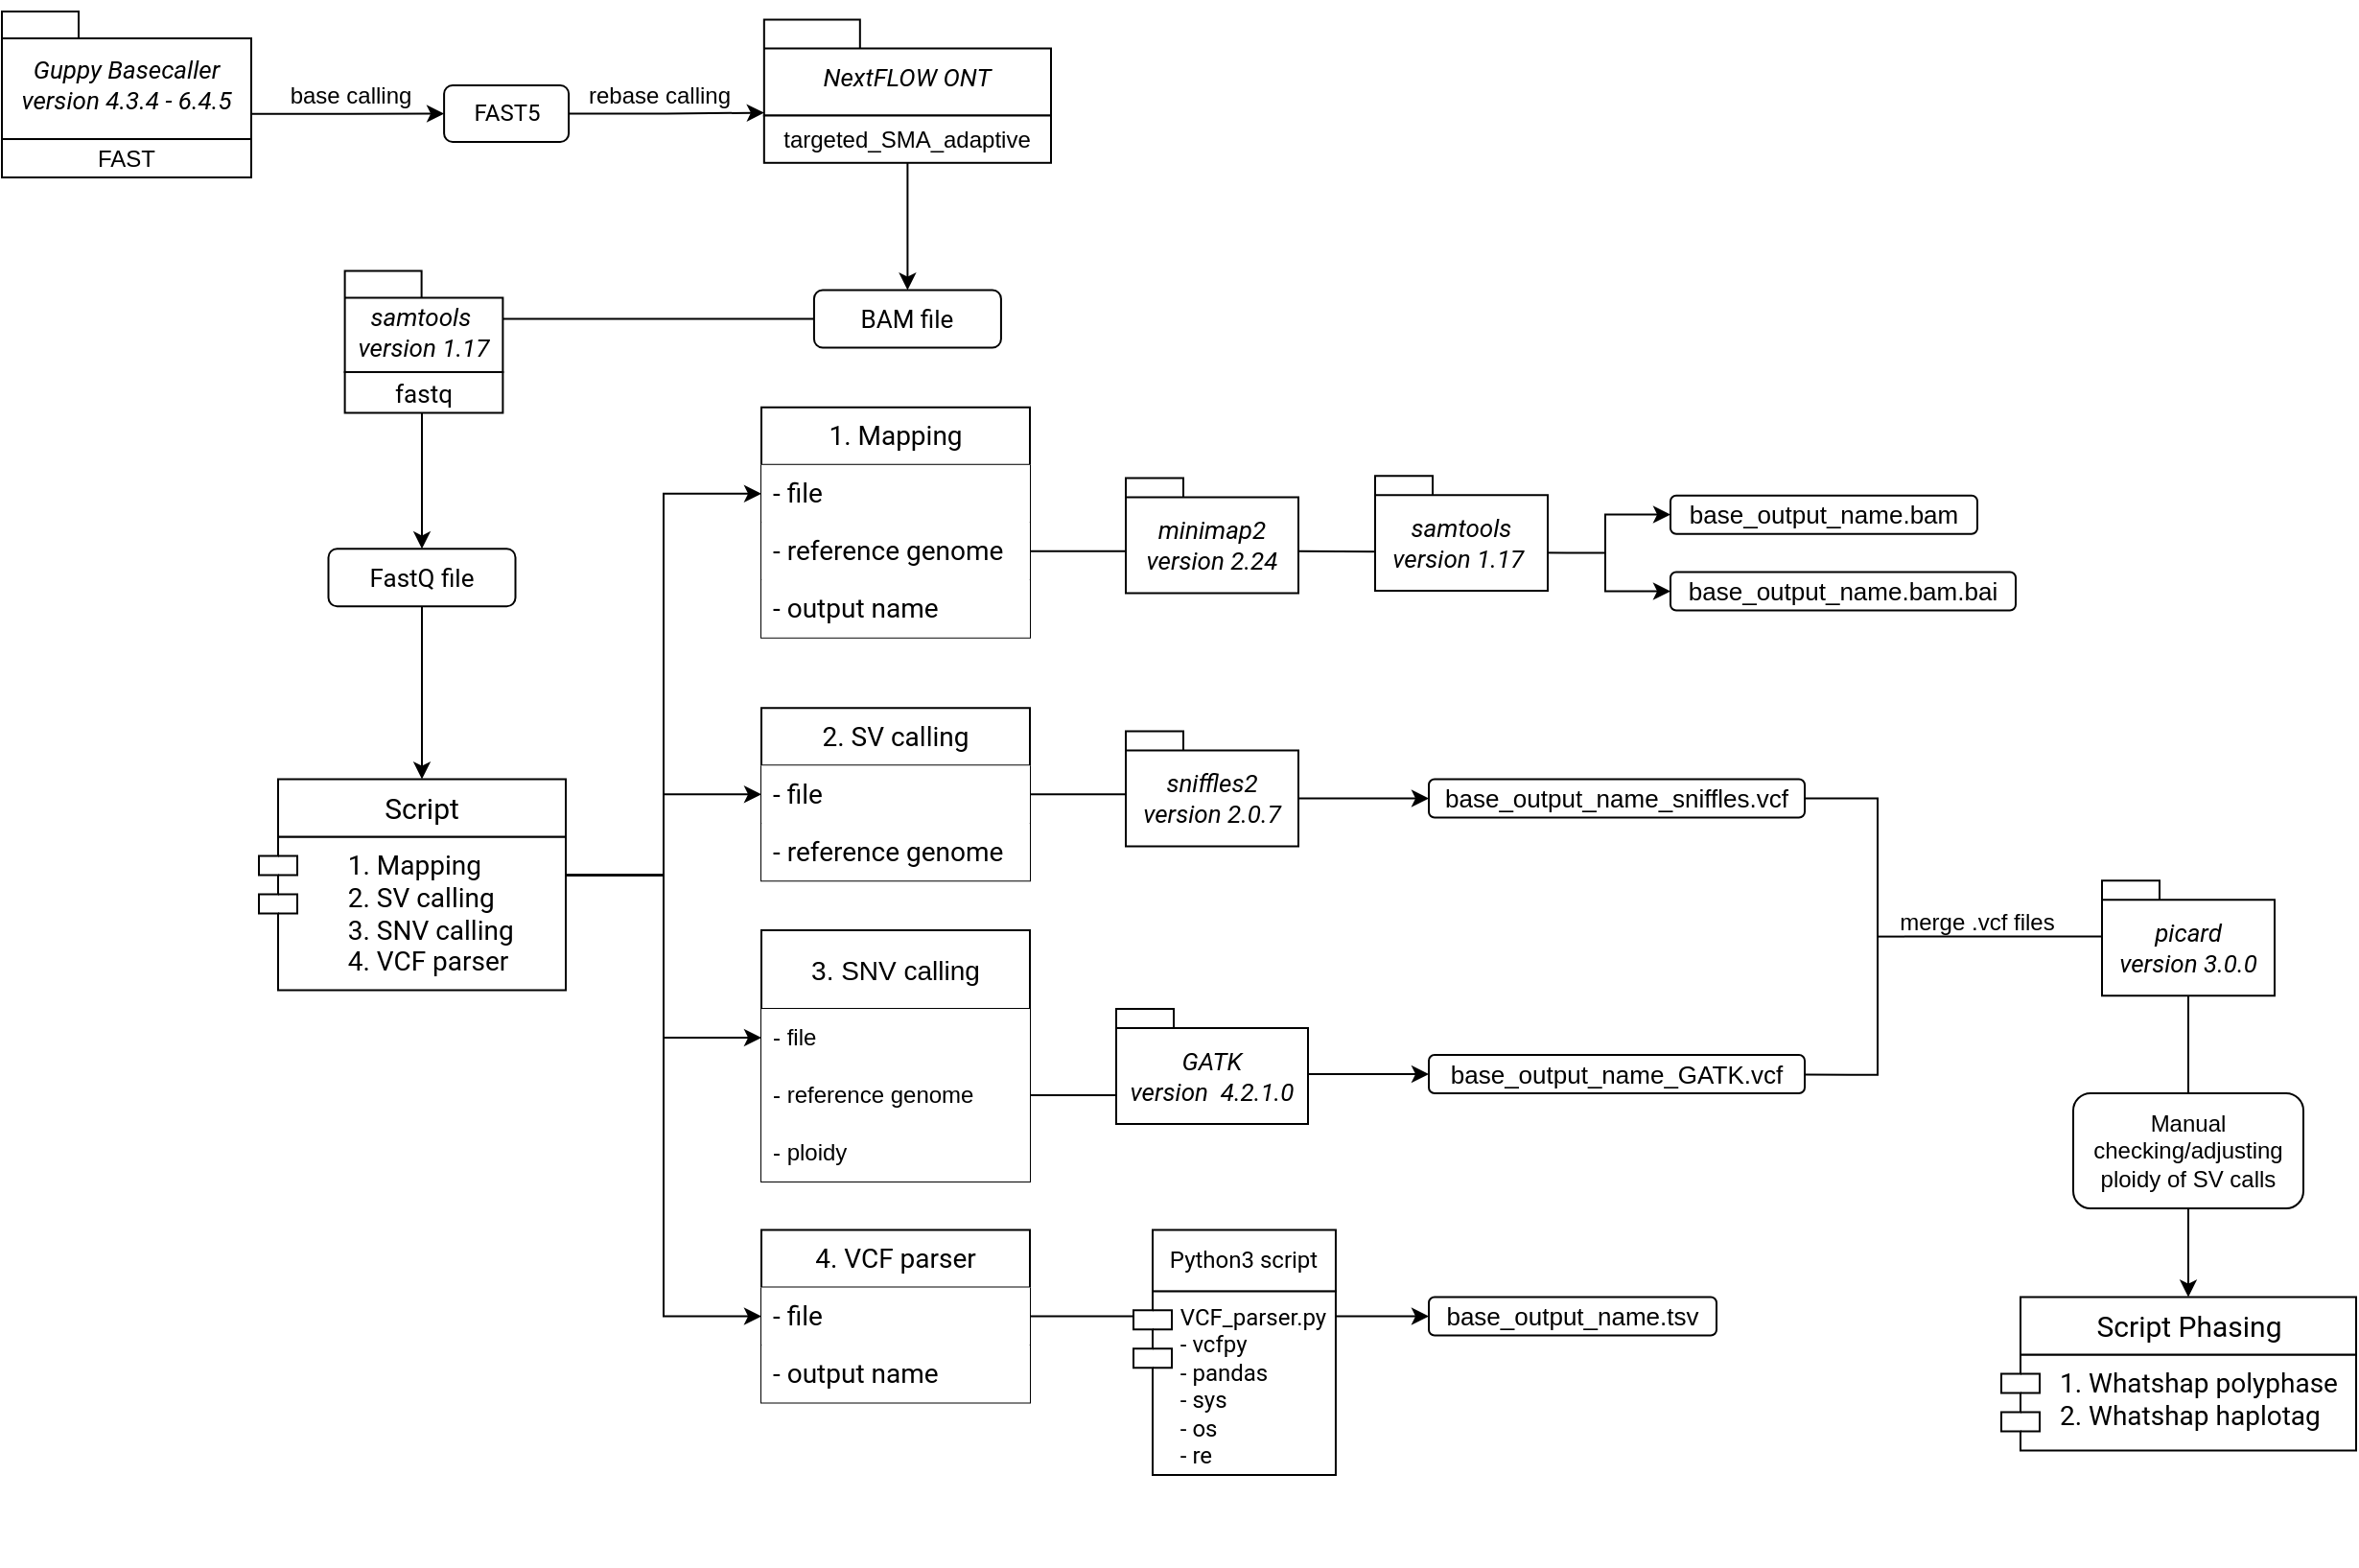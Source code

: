 <mxfile version="21.6.8" type="github">
  <diagram name="Page-1" id="vcV-yVb5MliYD7OHsdSn">
    <mxGraphModel dx="1434" dy="878" grid="1" gridSize="10" guides="1" tooltips="1" connect="1" arrows="1" fold="1" page="1" pageScale="1" pageWidth="1654" pageHeight="1169" math="0" shadow="0">
      <root>
        <mxCell id="0" />
        <mxCell id="1" parent="0" />
        <mxCell id="H34V7Ri5q2Nj2kquJj98-55" style="edgeStyle=orthogonalEdgeStyle;rounded=0;orthogonalLoop=1;jettySize=auto;html=1;exitX=1;exitY=0.5;exitDx=0;exitDy=0;entryX=0;entryY=0.5;entryDx=0;entryDy=0;strokeWidth=1;entryPerimeter=0;endArrow=none;endFill=0;" parent="1" source="TnzUW3G3kLykprTefT0Z-3" target="H34V7Ri5q2Nj2kquJj98-54" edge="1">
          <mxGeometry relative="1" as="geometry" />
        </mxCell>
        <mxCell id="H34V7Ri5q2Nj2kquJj98-65" style="edgeStyle=orthogonalEdgeStyle;rounded=0;orthogonalLoop=1;jettySize=auto;html=1;exitX=1;exitY=0.5;exitDx=0;exitDy=0;entryX=0;entryY=0.5;entryDx=0;entryDy=0;" parent="1" source="TnzUW3G3kLykprTefT0Z-24" target="TnzUW3G3kLykprTefT0Z-14" edge="1">
          <mxGeometry relative="1" as="geometry" />
        </mxCell>
        <mxCell id="H34V7Ri5q2Nj2kquJj98-64" style="edgeStyle=orthogonalEdgeStyle;rounded=0;orthogonalLoop=1;jettySize=auto;html=1;exitX=1;exitY=0.5;exitDx=0;exitDy=0;entryX=0;entryY=0.5;entryDx=0;entryDy=0;" parent="1" source="TnzUW3G3kLykprTefT0Z-20" target="TnzUW3G3kLykprTefT0Z-15" edge="1">
          <mxGeometry relative="1" as="geometry" />
        </mxCell>
        <mxCell id="TnzUW3G3kLykprTefT0Z-1" value="1. Mapping" style="swimlane;fontStyle=0;childLayout=stackLayout;horizontal=1;startSize=30;horizontalStack=0;resizeParent=1;resizeParentMax=0;resizeLast=0;collapsible=1;marginBottom=0;whiteSpace=wrap;html=1;fontFamily=Roboto;fontSource=https%3A%2F%2Ffonts.googleapis.com%2Fcss%3Ffamily%3DRoboto;fontSize=14;" parent="1" vertex="1">
          <mxGeometry x="456" y="276.39" width="140" height="120" as="geometry" />
        </mxCell>
        <mxCell id="TnzUW3G3kLykprTefT0Z-2" value="- file" style="text;align=left;verticalAlign=middle;spacingLeft=4;spacingRight=4;overflow=hidden;points=[[0,0.5],[1,0.5]];portConstraint=eastwest;rotatable=0;whiteSpace=wrap;html=1;fontFamily=Roboto;fontSource=https%3A%2F%2Ffonts.googleapis.com%2Fcss%3Ffamily%3DRoboto;fontSize=14;fillColor=default;" parent="TnzUW3G3kLykprTefT0Z-1" vertex="1">
          <mxGeometry y="30" width="140" height="30" as="geometry" />
        </mxCell>
        <mxCell id="TnzUW3G3kLykprTefT0Z-3" value="- reference genome" style="text;align=left;verticalAlign=middle;spacingLeft=4;spacingRight=4;overflow=hidden;points=[[0,0.5],[1,0.5]];portConstraint=eastwest;rotatable=0;whiteSpace=wrap;html=1;fontFamily=Roboto;fontSource=https%3A%2F%2Ffonts.googleapis.com%2Fcss%3Ffamily%3DRoboto;fontSize=14;fillColor=default;" parent="TnzUW3G3kLykprTefT0Z-1" vertex="1">
          <mxGeometry y="60" width="140" height="30" as="geometry" />
        </mxCell>
        <mxCell id="TnzUW3G3kLykprTefT0Z-4" value="- output name" style="text;align=left;verticalAlign=middle;spacingLeft=4;spacingRight=4;overflow=hidden;points=[[0,0.5],[1,0.5]];portConstraint=eastwest;rotatable=0;whiteSpace=wrap;html=1;fontFamily=Roboto;fontSource=https%3A%2F%2Ffonts.googleapis.com%2Fcss%3Ffamily%3DRoboto;fontSize=14;fillColor=default;" parent="TnzUW3G3kLykprTefT0Z-1" vertex="1">
          <mxGeometry y="90" width="140" height="30" as="geometry" />
        </mxCell>
        <mxCell id="H34V7Ri5q2Nj2kquJj98-80" style="edgeStyle=orthogonalEdgeStyle;rounded=0;orthogonalLoop=1;jettySize=auto;html=1;exitX=1;exitY=0.5;exitDx=0;exitDy=0;entryX=0;entryY=0;entryDx=0;entryDy=48.5;entryPerimeter=0;" parent="1" source="TnzUW3G3kLykprTefT0Z-5" target="H34V7Ri5q2Nj2kquJj98-21" edge="1">
          <mxGeometry relative="1" as="geometry" />
        </mxCell>
        <mxCell id="TnzUW3G3kLykprTefT0Z-5" value="FAST5" style="rounded=1;whiteSpace=wrap;html=1;fontFamily=Roboto;fontSource=https%3A%2F%2Ffonts.googleapis.com%2Fcss%3Ffamily%3DRoboto;" parent="1" vertex="1">
          <mxGeometry x="290.55" y="108.51" width="65" height="29.49" as="geometry" />
        </mxCell>
        <mxCell id="TnzUW3G3kLykprTefT0Z-10" value="&lt;font style=&quot;font-size: 13px;&quot;&gt;minimap2&lt;br style=&quot;font-size: 13px;&quot;&gt;version 2.24&lt;br style=&quot;font-size: 13px;&quot;&gt;&lt;/font&gt;" style="shape=folder;fontStyle=2;spacingTop=10;tabWidth=30;tabHeight=10;tabPosition=left;html=1;whiteSpace=wrap;fontFamily=Roboto;fontSource=https%3A%2F%2Ffonts.googleapis.com%2Fcss%3Ffamily%3DRoboto;fontSize=13;" parent="1" vertex="1">
          <mxGeometry x="646" y="313.25" width="90" height="60" as="geometry" />
        </mxCell>
        <mxCell id="TnzUW3G3kLykprTefT0Z-12" value="&lt;font style=&quot;font-size: 13px;&quot;&gt;sniffles2&lt;br style=&quot;font-size: 13px;&quot;&gt;version 2.0.7&lt;br style=&quot;font-size: 13px;&quot;&gt;&lt;/font&gt;" style="shape=folder;fontStyle=2;spacingTop=10;tabWidth=30;tabHeight=10;tabPosition=left;html=1;whiteSpace=wrap;fontFamily=Roboto;fontSource=https%3A%2F%2Ffonts.googleapis.com%2Fcss%3Ffamily%3DRoboto;fontSize=13;" parent="1" vertex="1">
          <mxGeometry x="646" y="445.25" width="90" height="60" as="geometry" />
        </mxCell>
        <mxCell id="TnzUW3G3kLykprTefT0Z-13" value="base_output_name.bam" style="rounded=1;whiteSpace=wrap;html=1;align=center;fontSize=13;" parent="1" vertex="1">
          <mxGeometry x="930" y="322.391" width="160" height="20" as="geometry" />
        </mxCell>
        <mxCell id="TnzUW3G3kLykprTefT0Z-14" value="base_output_name.tsv" style="rounded=1;whiteSpace=wrap;html=1;fontSize=13;" parent="1" vertex="1">
          <mxGeometry x="804" y="740.25" width="150" height="20" as="geometry" />
        </mxCell>
        <mxCell id="TnzUW3G3kLykprTefT0Z-15" value="base_output_name_sniffles.vcf" style="rounded=1;whiteSpace=wrap;html=1;fontSize=13;" parent="1" vertex="1">
          <mxGeometry x="804" y="470.25" width="196" height="20" as="geometry" />
        </mxCell>
        <mxCell id="TnzUW3G3kLykprTefT0Z-17" value="base_output_name.bam.bai" style="rounded=1;whiteSpace=wrap;html=1;fontSize=13;" parent="1" vertex="1">
          <mxGeometry x="930" y="362.25" width="180" height="20" as="geometry" />
        </mxCell>
        <mxCell id="TnzUW3G3kLykprTefT0Z-19" value="2. SV calling" style="swimlane;fontStyle=0;childLayout=stackLayout;horizontal=1;startSize=30;horizontalStack=0;resizeParent=1;resizeParentMax=0;resizeLast=0;collapsible=1;marginBottom=0;whiteSpace=wrap;html=1;fontFamily=Roboto;fontSource=https%3A%2F%2Ffonts.googleapis.com%2Fcss%3Ffamily%3DRoboto;fontSize=14;" parent="1" vertex="1">
          <mxGeometry x="456" y="433.12" width="140" height="90" as="geometry" />
        </mxCell>
        <mxCell id="TnzUW3G3kLykprTefT0Z-20" value="- file" style="text;strokeColor=none;fillColor=default;align=left;verticalAlign=middle;spacingLeft=4;spacingRight=4;overflow=hidden;points=[[0,0.5],[1,0.5]];portConstraint=eastwest;rotatable=0;whiteSpace=wrap;html=1;fontFamily=Roboto;fontSource=https%3A%2F%2Ffonts.googleapis.com%2Fcss%3Ffamily%3DRoboto;fontSize=14;" parent="TnzUW3G3kLykprTefT0Z-19" vertex="1">
          <mxGeometry y="30" width="140" height="30" as="geometry" />
        </mxCell>
        <mxCell id="TnzUW3G3kLykprTefT0Z-21" value="- reference genome" style="text;strokeColor=none;fillColor=default;align=left;verticalAlign=middle;spacingLeft=4;spacingRight=4;overflow=hidden;points=[[0,0.5],[1,0.5]];portConstraint=eastwest;rotatable=0;whiteSpace=wrap;html=1;fontFamily=Roboto;fontSource=https%3A%2F%2Ffonts.googleapis.com%2Fcss%3Ffamily%3DRoboto;fontSize=14;" parent="TnzUW3G3kLykprTefT0Z-19" vertex="1">
          <mxGeometry y="60" width="140" height="30" as="geometry" />
        </mxCell>
        <mxCell id="TnzUW3G3kLykprTefT0Z-23" value="4. VCF parser" style="swimlane;fontStyle=0;childLayout=stackLayout;horizontal=1;startSize=30;horizontalStack=0;resizeParent=1;resizeParentMax=0;resizeLast=0;collapsible=1;marginBottom=0;whiteSpace=wrap;html=1;fontFamily=Roboto;fontSource=https%3A%2F%2Ffonts.googleapis.com%2Fcss%3Ffamily%3DRoboto;fontSize=14;" parent="1" vertex="1">
          <mxGeometry x="456" y="705.25" width="140" height="90" as="geometry">
            <mxRectangle x="515" y="570" width="110" height="30" as="alternateBounds" />
          </mxGeometry>
        </mxCell>
        <mxCell id="TnzUW3G3kLykprTefT0Z-24" value="- file" style="text;strokeColor=none;fillColor=default;align=left;verticalAlign=middle;spacingLeft=4;spacingRight=4;overflow=hidden;points=[[0,0.5],[1,0.5]];portConstraint=eastwest;rotatable=0;whiteSpace=wrap;html=1;fontFamily=Roboto;fontSource=https%3A%2F%2Ffonts.googleapis.com%2Fcss%3Ffamily%3DRoboto;fontSize=14;" parent="TnzUW3G3kLykprTefT0Z-23" vertex="1">
          <mxGeometry y="30" width="140" height="30" as="geometry" />
        </mxCell>
        <mxCell id="TnzUW3G3kLykprTefT0Z-25" value="- output name" style="text;strokeColor=none;fillColor=default;align=left;verticalAlign=middle;spacingLeft=4;spacingRight=4;overflow=hidden;points=[[0,0.5],[1,0.5]];portConstraint=eastwest;rotatable=0;whiteSpace=wrap;html=1;fontFamily=Roboto;fontSource=https%3A%2F%2Ffonts.googleapis.com%2Fcss%3Ffamily%3DRoboto;fontSize=14;" parent="TnzUW3G3kLykprTefT0Z-23" vertex="1">
          <mxGeometry y="60" width="140" height="30" as="geometry" />
        </mxCell>
        <mxCell id="H34V7Ri5q2Nj2kquJj98-2" value="" style="group;fontFamily=Roboto;fontSource=https%3A%2F%2Ffonts.googleapis.com%2Fcss%3Ffamily%3DRoboto;" parent="1" vertex="1" connectable="0">
          <mxGeometry x="194" y="470.25" width="160" height="140" as="geometry" />
        </mxCell>
        <mxCell id="TnzUW3G3kLykprTefT0Z-8" value="&lt;div style=&quot;text-align: center; font-size: 14px;&quot;&gt;&lt;/div&gt;&lt;div style=&quot;text-align: left; font-size: 14px;&quot;&gt;&lt;span style=&quot;background-color: initial; font-size: 14px;&quot;&gt;1. Mapping&lt;/span&gt;&lt;/div&gt;&lt;div style=&quot;text-align: left; font-size: 14px;&quot;&gt;&lt;span style=&quot;background-color: initial; font-size: 14px;&quot;&gt;2. SV calling&lt;/span&gt;&lt;/div&gt;&lt;div style=&quot;text-align: left; font-size: 14px;&quot;&gt;&lt;span style=&quot;background-color: initial; font-size: 14px;&quot;&gt;3. SNV calling&lt;/span&gt;&lt;/div&gt;&lt;div style=&quot;text-align: left; font-size: 14px;&quot;&gt;&lt;span style=&quot;background-color: initial; font-size: 14px;&quot;&gt;4. VCF parser&amp;nbsp;&lt;/span&gt;&lt;/div&gt;" style="shape=module;align=left;spacingLeft=20;align=center;verticalAlign=top;whiteSpace=wrap;html=1;fontFamily=Roboto;fontSource=https%3A%2F%2Ffonts.googleapis.com%2Fcss%3Ffamily%3DRoboto;fontSize=14;" parent="H34V7Ri5q2Nj2kquJj98-2" vertex="1">
          <mxGeometry y="30" width="160" height="80" as="geometry" />
        </mxCell>
        <mxCell id="H34V7Ri5q2Nj2kquJj98-1" value="Script" style="rounded=0;whiteSpace=wrap;html=1;fontFamily=Roboto;fontSource=https%3A%2F%2Ffonts.googleapis.com%2Fcss%3Ffamily%3DRoboto;fontSize=15;" parent="H34V7Ri5q2Nj2kquJj98-2" vertex="1">
          <mxGeometry x="10" width="150" height="30" as="geometry" />
        </mxCell>
        <mxCell id="H34V7Ri5q2Nj2kquJj98-24" value="" style="group" parent="1" vertex="1" connectable="0">
          <mxGeometry x="70" y="80" width="120" height="76.51" as="geometry" />
        </mxCell>
        <mxCell id="H34V7Ri5q2Nj2kquJj98-32" value="" style="group" parent="H34V7Ri5q2Nj2kquJj98-24" vertex="1" connectable="0">
          <mxGeometry width="120" height="76.51" as="geometry" />
        </mxCell>
        <mxCell id="H34V7Ri5q2Nj2kquJj98-14" value="&lt;font style=&quot;font-size: 13px;&quot;&gt;&lt;i style=&quot;font-weight: normal;&quot;&gt;Guppy Basecaller&lt;br&gt;&lt;/i&gt;&lt;span style=&quot;font-weight: 400;&quot;&gt;&lt;i&gt;version 4.3.4 - 6.4.5&lt;/i&gt;&lt;/span&gt;&lt;br&gt;&lt;/font&gt;" style="shape=folder;fontStyle=1;spacingTop=10;tabWidth=40;tabHeight=14;tabPosition=left;html=1;whiteSpace=wrap;fontFamily=Roboto;fontSource=https%3A%2F%2Ffonts.googleapis.com%2Fcss%3Ffamily%3DRoboto;fontSize=13;" parent="H34V7Ri5q2Nj2kquJj98-32" vertex="1">
          <mxGeometry x="-10" y="-10" width="130" height="66.51" as="geometry" />
        </mxCell>
        <mxCell id="H34V7Ri5q2Nj2kquJj98-22" value="FAST" style="rounded=0;whiteSpace=wrap;html=1;" parent="H34V7Ri5q2Nj2kquJj98-32" vertex="1">
          <mxGeometry x="-10" y="56.51" width="130" height="20" as="geometry" />
        </mxCell>
        <mxCell id="H34V7Ri5q2Nj2kquJj98-26" value="" style="group" parent="1" vertex="1" connectable="0">
          <mxGeometry x="457.41" y="64.25" width="149.59" height="110" as="geometry" />
        </mxCell>
        <mxCell id="H34V7Ri5q2Nj2kquJj98-43" value="" style="group;fontSize=14;" parent="H34V7Ri5q2Nj2kquJj98-26" vertex="1" connectable="0">
          <mxGeometry width="149.59" height="110" as="geometry" />
        </mxCell>
        <mxCell id="H34V7Ri5q2Nj2kquJj98-21" value="&lt;font style=&quot;font-size: 13px;&quot;&gt;&lt;span style=&quot;font-weight: 400;&quot;&gt;&lt;i&gt;NextFLOW ONT&lt;/i&gt;&lt;/span&gt;&lt;br&gt;&lt;/font&gt;" style="shape=folder;fontStyle=1;spacingTop=10;tabWidth=50;tabHeight=15;tabPosition=left;html=1;whiteSpace=wrap;fontFamily=Roboto;fontSource=https%3A%2F%2Ffonts.googleapis.com%2Fcss%3Ffamily%3DRoboto;fontSize=13;" parent="H34V7Ri5q2Nj2kquJj98-43" vertex="1">
          <mxGeometry y="10" width="149.59" height="50" as="geometry" />
        </mxCell>
        <mxCell id="H34V7Ri5q2Nj2kquJj98-25" value="targeted_SMA_adaptive" style="rounded=0;whiteSpace=wrap;html=1;" parent="H34V7Ri5q2Nj2kquJj98-43" vertex="1">
          <mxGeometry y="60" width="149.59" height="24.65" as="geometry" />
        </mxCell>
        <mxCell id="H34V7Ri5q2Nj2kquJj98-29" value="rebase calling" style="text;html=1;strokeColor=none;fillColor=none;align=center;verticalAlign=middle;whiteSpace=wrap;rounded=0;" parent="1" vertex="1">
          <mxGeometry x="357.55" y="98.74" width="90" height="30" as="geometry" />
        </mxCell>
        <mxCell id="H34V7Ri5q2Nj2kquJj98-30" value="base calling" style="text;html=1;strokeColor=none;fillColor=none;align=center;verticalAlign=middle;whiteSpace=wrap;rounded=0;" parent="1" vertex="1">
          <mxGeometry x="196.74" y="98.74" width="90" height="30" as="geometry" />
        </mxCell>
        <mxCell id="H34V7Ri5q2Nj2kquJj98-85" style="edgeStyle=orthogonalEdgeStyle;rounded=0;orthogonalLoop=1;jettySize=auto;html=1;exitX=0.5;exitY=1;exitDx=0;exitDy=0;entryX=0.5;entryY=0;entryDx=0;entryDy=0;" parent="1" source="H34V7Ri5q2Nj2kquJj98-35" target="H34V7Ri5q2Nj2kquJj98-1" edge="1">
          <mxGeometry relative="1" as="geometry" />
        </mxCell>
        <mxCell id="H34V7Ri5q2Nj2kquJj98-35" value="FastQ file" style="rounded=1;whiteSpace=wrap;html=1;fontFamily=Roboto;fontSource=https%3A%2F%2Ffonts.googleapis.com%2Fcss%3Ffamily%3DRoboto;fontSize=13;" parent="1" vertex="1">
          <mxGeometry x="230.25" y="350.14" width="97.5" height="30" as="geometry" />
        </mxCell>
        <mxCell id="H34V7Ri5q2Nj2kquJj98-88" style="edgeStyle=orthogonalEdgeStyle;rounded=0;orthogonalLoop=1;jettySize=auto;html=1;exitX=0;exitY=0.5;exitDx=0;exitDy=0;entryX=0.5;entryY=0;entryDx=0;entryDy=0;" parent="1" source="H34V7Ri5q2Nj2kquJj98-36" target="H34V7Ri5q2Nj2kquJj98-35" edge="1">
          <mxGeometry relative="1" as="geometry" />
        </mxCell>
        <mxCell id="H34V7Ri5q2Nj2kquJj98-36" value="BAM file" style="rounded=1;whiteSpace=wrap;html=1;fontFamily=Roboto;fontSource=https%3A%2F%2Ffonts.googleapis.com%2Fcss%3Ffamily%3DRoboto;fontSize=13;" parent="1" vertex="1">
          <mxGeometry x="483.46" y="215.25" width="97.5" height="30" as="geometry" />
        </mxCell>
        <mxCell id="H34V7Ri5q2Nj2kquJj98-40" value="" style="group" parent="1" vertex="1" connectable="0">
          <mxGeometry x="238.81" y="205.25" width="82.38" height="74" as="geometry" />
        </mxCell>
        <mxCell id="TnzUW3G3kLykprTefT0Z-18" value="&lt;font style=&quot;font-size: 13px;&quot;&gt;&lt;span style=&quot;font-weight: normal;&quot;&gt;samtools&amp;nbsp;&lt;br&gt;version 1.17&lt;/span&gt;&lt;br&gt;&lt;/font&gt;" style="shape=folder;fontStyle=3;spacingTop=10;tabWidth=40;tabHeight=14;tabPosition=left;html=1;whiteSpace=wrap;fontFamily=Roboto;fontSource=https%3A%2F%2Ffonts.googleapis.com%2Fcss%3Ffamily%3DRoboto;fontSize=13;" parent="H34V7Ri5q2Nj2kquJj98-40" vertex="1">
          <mxGeometry width="82.38" height="52.724" as="geometry" />
        </mxCell>
        <mxCell id="H34V7Ri5q2Nj2kquJj98-39" value="&lt;font style=&quot;font-size: 13px;&quot; data-font-src=&quot;https://fonts.googleapis.com/css?family=Roboto&quot; face=&quot;Roboto&quot;&gt;fastq&lt;/font&gt;" style="rounded=0;whiteSpace=wrap;html=1;fontSize=13;" parent="H34V7Ri5q2Nj2kquJj98-40" vertex="1">
          <mxGeometry y="52.724" width="82.38" height="21.276" as="geometry" />
        </mxCell>
        <mxCell id="H34V7Ri5q2Nj2kquJj98-49" value="" style="group;fontFamily=Roboto;fontSource=https%3A%2F%2Ffonts.googleapis.com%2Fcss%3Ffamily%3DRoboto;fontSize=14;" parent="1" vertex="1" connectable="0">
          <mxGeometry x="650" y="705.25" width="150" height="149" as="geometry" />
        </mxCell>
        <mxCell id="H34V7Ri5q2Nj2kquJj98-50" value="&lt;div style=&quot;text-align: center; font-size: 12px;&quot;&gt;&lt;/div&gt;&lt;div style=&quot;text-align: left; font-size: 12px;&quot;&gt;&lt;font style=&quot;font-size: 12px;&quot;&gt;VCF_parser.py&lt;/font&gt;&lt;/div&gt;&lt;div style=&quot;text-align: left; font-size: 12px;&quot;&gt;&lt;font style=&quot;font-size: 12px;&quot;&gt;- vcfpy&lt;/font&gt;&lt;/div&gt;&lt;div style=&quot;text-align: left; font-size: 12px;&quot;&gt;&lt;font style=&quot;font-size: 12px;&quot;&gt;- pandas&lt;/font&gt;&lt;/div&gt;&lt;div style=&quot;text-align: left; font-size: 12px;&quot;&gt;&lt;font style=&quot;font-size: 12px;&quot;&gt;- sys&lt;/font&gt;&lt;/div&gt;&lt;div style=&quot;text-align: left; font-size: 12px;&quot;&gt;&lt;font style=&quot;font-size: 12px;&quot;&gt;- os&lt;/font&gt;&lt;/div&gt;&lt;div style=&quot;text-align: left; font-size: 12px;&quot;&gt;&lt;font style=&quot;font-size: 12px;&quot;&gt;- re&lt;/font&gt;&lt;/div&gt;" style="shape=module;align=left;spacingLeft=20;align=center;verticalAlign=top;whiteSpace=wrap;html=1;fontFamily=Roboto;fontSource=https%3A%2F%2Ffonts.googleapis.com%2Fcss%3Ffamily%3DRoboto;fontSize=12;" parent="H34V7Ri5q2Nj2kquJj98-49" vertex="1">
          <mxGeometry y="31.929" width="105.469" height="95.786" as="geometry" />
        </mxCell>
        <mxCell id="H34V7Ri5q2Nj2kquJj98-51" value="Python3 script" style="rounded=0;whiteSpace=wrap;html=1;fontFamily=Roboto;fontSource=https%3A%2F%2Ffonts.googleapis.com%2Fcss%3Ffamily%3DRoboto;fontSize=12;" parent="H34V7Ri5q2Nj2kquJj98-49" vertex="1">
          <mxGeometry x="10" width="95.47" height="31.93" as="geometry" />
        </mxCell>
        <mxCell id="H34V7Ri5q2Nj2kquJj98-58" value="" style="group" parent="1" vertex="1" connectable="0">
          <mxGeometry x="876" y="332.25" width="40" height="40" as="geometry" />
        </mxCell>
        <mxCell id="H34V7Ri5q2Nj2kquJj98-54" value="" style="strokeWidth=1;html=1;shape=mxgraph.flowchart.annotation_2;align=left;labelPosition=right;pointerEvents=1;" parent="H34V7Ri5q2Nj2kquJj98-58" vertex="1">
          <mxGeometry width="40" height="40" as="geometry" />
        </mxCell>
        <mxCell id="H34V7Ri5q2Nj2kquJj98-68" style="edgeStyle=orthogonalEdgeStyle;rounded=0;orthogonalLoop=1;jettySize=auto;html=1;exitX=1;exitY=1;exitDx=0;exitDy=0;exitPerimeter=0;entryX=0;entryY=0.5;entryDx=0;entryDy=0;" parent="1" source="H34V7Ri5q2Nj2kquJj98-54" target="TnzUW3G3kLykprTefT0Z-17" edge="1">
          <mxGeometry relative="1" as="geometry">
            <mxPoint x="926" y="373.25" as="targetPoint" />
          </mxGeometry>
        </mxCell>
        <mxCell id="H34V7Ri5q2Nj2kquJj98-79" style="edgeStyle=orthogonalEdgeStyle;rounded=0;orthogonalLoop=1;jettySize=auto;html=1;exitX=1;exitY=0;exitDx=0;exitDy=0;exitPerimeter=0;entryX=0;entryY=0.5;entryDx=0;entryDy=0;" parent="1" source="H34V7Ri5q2Nj2kquJj98-54" target="TnzUW3G3kLykprTefT0Z-13" edge="1">
          <mxGeometry relative="1" as="geometry" />
        </mxCell>
        <mxCell id="TnzUW3G3kLykprTefT0Z-11" value="&lt;font style=&quot;font-size: 13px;&quot;&gt;samtools&lt;br style=&quot;font-size: 13px;&quot;&gt;version 1.17&amp;nbsp;&lt;br style=&quot;font-size: 13px;&quot;&gt;&lt;/font&gt;" style="shape=folder;fontStyle=2;spacingTop=10;tabWidth=30;tabHeight=10;tabPosition=left;html=1;whiteSpace=wrap;fontFamily=Roboto;fontSource=https%3A%2F%2Ffonts.googleapis.com%2Fcss%3Ffamily%3DRoboto;fontSize=13;" parent="1" vertex="1">
          <mxGeometry x="776" y="312.14" width="90" height="59.842" as="geometry" />
        </mxCell>
        <mxCell id="H34V7Ri5q2Nj2kquJj98-87" style="edgeStyle=orthogonalEdgeStyle;rounded=0;orthogonalLoop=1;jettySize=auto;html=1;exitX=0.5;exitY=1;exitDx=0;exitDy=0;entryX=0.5;entryY=0;entryDx=0;entryDy=0;" parent="1" source="H34V7Ri5q2Nj2kquJj98-25" target="H34V7Ri5q2Nj2kquJj98-36" edge="1">
          <mxGeometry relative="1" as="geometry" />
        </mxCell>
        <mxCell id="H34V7Ri5q2Nj2kquJj98-89" style="edgeStyle=orthogonalEdgeStyle;rounded=0;orthogonalLoop=1;jettySize=auto;html=1;exitX=1;exitY=0.25;exitDx=0;exitDy=0;entryX=0;entryY=0.5;entryDx=0;entryDy=0;" parent="1" source="TnzUW3G3kLykprTefT0Z-8" target="TnzUW3G3kLykprTefT0Z-2" edge="1">
          <mxGeometry relative="1" as="geometry" />
        </mxCell>
        <mxCell id="H34V7Ri5q2Nj2kquJj98-90" style="edgeStyle=orthogonalEdgeStyle;rounded=0;orthogonalLoop=1;jettySize=auto;html=1;exitX=1;exitY=0.25;exitDx=0;exitDy=0;entryX=0;entryY=0.5;entryDx=0;entryDy=0;" parent="1" source="TnzUW3G3kLykprTefT0Z-8" target="TnzUW3G3kLykprTefT0Z-20" edge="1">
          <mxGeometry relative="1" as="geometry" />
        </mxCell>
        <mxCell id="H34V7Ri5q2Nj2kquJj98-92" style="edgeStyle=orthogonalEdgeStyle;rounded=0;orthogonalLoop=1;jettySize=auto;html=1;exitX=0;exitY=0;exitDx=130;exitDy=53.383;exitPerimeter=0;entryX=0;entryY=0.5;entryDx=0;entryDy=0;" parent="1" source="H34V7Ri5q2Nj2kquJj98-14" target="TnzUW3G3kLykprTefT0Z-5" edge="1">
          <mxGeometry relative="1" as="geometry" />
        </mxCell>
        <mxCell id="i7Iz10wV050JpFX4qJ6I-10" value="&lt;font style=&quot;font-size: 14px;&quot;&gt;3. SNV calling&lt;/font&gt;" style="swimlane;fontStyle=0;childLayout=stackLayout;horizontal=1;startSize=41;horizontalStack=0;resizeParent=1;resizeParentMax=0;resizeLast=0;collapsible=1;marginBottom=0;whiteSpace=wrap;html=1;" parent="1" vertex="1">
          <mxGeometry x="456" y="549" width="140" height="131" as="geometry" />
        </mxCell>
        <mxCell id="i7Iz10wV050JpFX4qJ6I-11" value="- file" style="text;strokeColor=none;fillColor=default;align=left;verticalAlign=middle;spacingLeft=4;spacingRight=4;overflow=hidden;points=[[0,0.5],[1,0.5]];portConstraint=eastwest;rotatable=0;whiteSpace=wrap;html=1;" parent="i7Iz10wV050JpFX4qJ6I-10" vertex="1">
          <mxGeometry y="41" width="140" height="30" as="geometry" />
        </mxCell>
        <mxCell id="i7Iz10wV050JpFX4qJ6I-12" value="- reference genome" style="text;strokeColor=none;fillColor=default;align=left;verticalAlign=middle;spacingLeft=4;spacingRight=4;overflow=hidden;points=[[0,0.5],[1,0.5]];portConstraint=eastwest;rotatable=0;whiteSpace=wrap;html=1;" parent="i7Iz10wV050JpFX4qJ6I-10" vertex="1">
          <mxGeometry y="71" width="140" height="30" as="geometry" />
        </mxCell>
        <mxCell id="i7Iz10wV050JpFX4qJ6I-13" value="- ploidy" style="text;align=left;verticalAlign=middle;spacingLeft=4;spacingRight=4;overflow=hidden;points=[[0,0.5],[1,0.5]];portConstraint=eastwest;rotatable=0;whiteSpace=wrap;html=1;fillColor=default;" parent="i7Iz10wV050JpFX4qJ6I-10" vertex="1">
          <mxGeometry y="101" width="140" height="30" as="geometry" />
        </mxCell>
        <mxCell id="i7Iz10wV050JpFX4qJ6I-15" value="base_output_name_GATK.vcf" style="rounded=1;whiteSpace=wrap;html=1;fontSize=13;" parent="1" vertex="1">
          <mxGeometry x="804" y="614" width="196" height="20" as="geometry" />
        </mxCell>
        <mxCell id="i7Iz10wV050JpFX4qJ6I-16" style="edgeStyle=orthogonalEdgeStyle;rounded=0;orthogonalLoop=1;jettySize=auto;html=1;exitX=1;exitY=0.5;exitDx=0;exitDy=0;" parent="1" source="i7Iz10wV050JpFX4qJ6I-12" target="i7Iz10wV050JpFX4qJ6I-15" edge="1">
          <mxGeometry relative="1" as="geometry" />
        </mxCell>
        <mxCell id="i7Iz10wV050JpFX4qJ6I-14" value="&lt;font style=&quot;font-size: 13px;&quot;&gt;GATK&lt;br&gt;version&amp;nbsp; 4.2.1.0&lt;br style=&quot;font-size: 13px;&quot;&gt;&lt;/font&gt;" style="shape=folder;fontStyle=2;spacingTop=10;tabWidth=30;tabHeight=10;tabPosition=left;html=1;whiteSpace=wrap;fontFamily=Roboto;fontSource=https%3A%2F%2Ffonts.googleapis.com%2Fcss%3Ffamily%3DRoboto;fontSize=13;" parent="1" vertex="1">
          <mxGeometry x="641" y="590" width="100" height="60" as="geometry" />
        </mxCell>
        <mxCell id="i7Iz10wV050JpFX4qJ6I-31" style="edgeStyle=orthogonalEdgeStyle;rounded=0;orthogonalLoop=1;jettySize=auto;html=1;exitX=0;exitY=0.5;exitDx=0;exitDy=0;exitPerimeter=0;entryX=0.5;entryY=0;entryDx=0;entryDy=0;" parent="1" source="i7Iz10wV050JpFX4qJ6I-18" target="i7Iz10wV050JpFX4qJ6I-25" edge="1">
          <mxGeometry relative="1" as="geometry" />
        </mxCell>
        <mxCell id="i7Iz10wV050JpFX4qJ6I-37" style="edgeStyle=orthogonalEdgeStyle;rounded=0;orthogonalLoop=1;jettySize=auto;html=1;exitX=1;exitY=1;exitDx=0;exitDy=0;exitPerimeter=0;entryX=1;entryY=0.5;entryDx=0;entryDy=0;endArrow=none;endFill=0;" parent="1" source="i7Iz10wV050JpFX4qJ6I-18" target="TnzUW3G3kLykprTefT0Z-15" edge="1">
          <mxGeometry relative="1" as="geometry" />
        </mxCell>
        <mxCell id="i7Iz10wV050JpFX4qJ6I-39" style="edgeStyle=orthogonalEdgeStyle;rounded=0;orthogonalLoop=1;jettySize=auto;html=1;exitX=1;exitY=0;exitDx=0;exitDy=0;exitPerimeter=0;entryX=1;entryY=0.5;entryDx=0;entryDy=0;endArrow=none;endFill=0;" parent="1" source="i7Iz10wV050JpFX4qJ6I-18" target="i7Iz10wV050JpFX4qJ6I-15" edge="1">
          <mxGeometry relative="1" as="geometry" />
        </mxCell>
        <mxCell id="i7Iz10wV050JpFX4qJ6I-18" value="" style="strokeWidth=1;html=1;shape=mxgraph.flowchart.annotation_2;align=left;labelPosition=right;pointerEvents=1;rotation=-180;strokeColor=default;" parent="1" vertex="1">
          <mxGeometry x="1024" y="480.25" width="28" height="144.094" as="geometry" />
        </mxCell>
        <mxCell id="i7Iz10wV050JpFX4qJ6I-19" value="&lt;font style=&quot;font-size: 13px;&quot;&gt;picard&lt;br&gt;version 3.0.0&lt;br style=&quot;font-size: 13px;&quot;&gt;&lt;/font&gt;" style="shape=folder;fontStyle=2;spacingTop=10;tabWidth=30;tabHeight=10;tabPosition=left;html=1;whiteSpace=wrap;fontFamily=Roboto;fontSource=https%3A%2F%2Ffonts.googleapis.com%2Fcss%3Ffamily%3DRoboto;fontSize=13;" parent="1" vertex="1">
          <mxGeometry x="1155" y="523.12" width="90" height="60" as="geometry" />
        </mxCell>
        <mxCell id="i7Iz10wV050JpFX4qJ6I-23" value="" style="group;fontFamily=Roboto;fontSource=https%3A%2F%2Ffonts.googleapis.com%2Fcss%3Ffamily%3DRoboto;" parent="1" vertex="1" connectable="0">
          <mxGeometry x="1102.5" y="740.25" width="185" height="140" as="geometry" />
        </mxCell>
        <mxCell id="i7Iz10wV050JpFX4qJ6I-24" value="&lt;div style=&quot;text-align: center; font-size: 14px;&quot;&gt;&lt;/div&gt;&lt;div style=&quot;text-align: left; font-size: 14px;&quot;&gt;1. Whatshap polyphase&lt;/div&gt;&lt;div style=&quot;text-align: left; font-size: 14px;&quot;&gt;2. Whatshap haplotag&lt;/div&gt;" style="shape=module;align=left;spacingLeft=20;align=center;verticalAlign=top;whiteSpace=wrap;html=1;fontFamily=Roboto;fontSource=https%3A%2F%2Ffonts.googleapis.com%2Fcss%3Ffamily%3DRoboto;fontSize=14;" parent="i7Iz10wV050JpFX4qJ6I-23" vertex="1">
          <mxGeometry y="30" width="185" height="50" as="geometry" />
        </mxCell>
        <mxCell id="i7Iz10wV050JpFX4qJ6I-25" value="Script Phasing" style="rounded=0;whiteSpace=wrap;html=1;fontFamily=Roboto;fontSource=https%3A%2F%2Ffonts.googleapis.com%2Fcss%3Ffamily%3DRoboto;fontSize=15;" parent="i7Iz10wV050JpFX4qJ6I-23" vertex="1">
          <mxGeometry x="10" width="175" height="30" as="geometry" />
        </mxCell>
        <mxCell id="i7Iz10wV050JpFX4qJ6I-29" value="Manual checking/adjusting ploidy of SV calls" style="rounded=1;whiteSpace=wrap;html=1;" parent="1" vertex="1">
          <mxGeometry x="1140" y="634" width="120" height="60" as="geometry" />
        </mxCell>
        <mxCell id="i7Iz10wV050JpFX4qJ6I-32" value="merge .vcf files" style="text;html=1;strokeColor=none;fillColor=none;align=center;verticalAlign=middle;whiteSpace=wrap;rounded=0;" parent="1" vertex="1">
          <mxGeometry x="1040" y="530" width="100" height="30" as="geometry" />
        </mxCell>
        <mxCell id="i7Iz10wV050JpFX4qJ6I-33" style="edgeStyle=orthogonalEdgeStyle;rounded=0;orthogonalLoop=1;jettySize=auto;html=1;exitX=1;exitY=0.25;exitDx=0;exitDy=0;entryX=0;entryY=0.5;entryDx=0;entryDy=0;" parent="1" source="TnzUW3G3kLykprTefT0Z-8" target="TnzUW3G3kLykprTefT0Z-24" edge="1">
          <mxGeometry relative="1" as="geometry" />
        </mxCell>
        <mxCell id="i7Iz10wV050JpFX4qJ6I-40" style="edgeStyle=orthogonalEdgeStyle;rounded=0;orthogonalLoop=1;jettySize=auto;html=1;exitX=1;exitY=0.25;exitDx=0;exitDy=0;entryX=0;entryY=0.5;entryDx=0;entryDy=0;" parent="1" source="TnzUW3G3kLykprTefT0Z-8" target="i7Iz10wV050JpFX4qJ6I-11" edge="1">
          <mxGeometry relative="1" as="geometry" />
        </mxCell>
      </root>
    </mxGraphModel>
  </diagram>
</mxfile>
